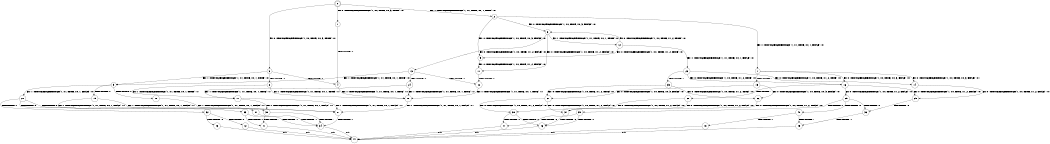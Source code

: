 digraph BCG {
size = "7, 10.5";
center = TRUE;
node [shape = circle];
0 [peripheries = 2];
0 -> 1 [label = "EX !0 !ATOMIC_EXCH_BRANCH (1, +0, TRUE, +0, 3, TRUE) !:0:"];
0 -> 2 [label = "EX !1 !ATOMIC_EXCH_BRANCH (1, +1, TRUE, +0, 1, TRUE) !:0:"];
0 -> 3 [label = "EX !0 !ATOMIC_EXCH_BRANCH (1, +0, TRUE, +0, 3, TRUE) !:0:"];
1 -> 4 [label = "TERMINATE !0"];
2 -> 5 [label = "EX !0 !ATOMIC_EXCH_BRANCH (1, +0, TRUE, +0, 3, FALSE) !:0:"];
2 -> 6 [label = "EX !0 !ATOMIC_EXCH_BRANCH (1, +0, TRUE, +0, 3, FALSE) !:0:"];
2 -> 7 [label = "EX !1 !ATOMIC_EXCH_BRANCH (1, +1, TRUE, +0, 1, FALSE) !:0:"];
3 -> 4 [label = "TERMINATE !0"];
3 -> 8 [label = "TERMINATE !0"];
3 -> 9 [label = "EX !1 !ATOMIC_EXCH_BRANCH (1, +1, TRUE, +0, 1, TRUE) !:0:"];
4 -> 10 [label = "EX !1 !ATOMIC_EXCH_BRANCH (1, +1, TRUE, +0, 1, TRUE) !:1:"];
5 -> 11 [label = "EX !0 !ATOMIC_EXCH_BRANCH (1, +0, TRUE, +1, 2, FALSE) !:0:"];
6 -> 11 [label = "EX !0 !ATOMIC_EXCH_BRANCH (1, +0, TRUE, +1, 2, FALSE) !:0:"];
6 -> 12 [label = "EX !1 !ATOMIC_EXCH_BRANCH (1, +1, TRUE, +0, 1, TRUE) !:0:"];
6 -> 13 [label = "EX !0 !ATOMIC_EXCH_BRANCH (1, +0, TRUE, +1, 2, FALSE) !:0:"];
7 -> 14 [label = "EX !0 !ATOMIC_EXCH_BRANCH (1, +0, TRUE, +0, 3, FALSE) !:0:"];
7 -> 15 [label = "TERMINATE !1"];
7 -> 16 [label = "EX !0 !ATOMIC_EXCH_BRANCH (1, +0, TRUE, +0, 3, FALSE) !:0:"];
8 -> 10 [label = "EX !1 !ATOMIC_EXCH_BRANCH (1, +1, TRUE, +0, 1, TRUE) !:1:"];
8 -> 17 [label = "EX !1 !ATOMIC_EXCH_BRANCH (1, +1, TRUE, +0, 1, TRUE) !:1:"];
9 -> 18 [label = "TERMINATE !0"];
9 -> 19 [label = "TERMINATE !0"];
9 -> 20 [label = "EX !1 !ATOMIC_EXCH_BRANCH (1, +1, TRUE, +0, 1, FALSE) !:0:"];
10 -> 21 [label = "EX !1 !ATOMIC_EXCH_BRANCH (1, +1, TRUE, +0, 1, FALSE) !:1:"];
11 -> 22 [label = "TERMINATE !0"];
12 -> 5 [label = "EX !0 !ATOMIC_EXCH_BRANCH (1, +0, TRUE, +1, 2, TRUE) !:0:"];
12 -> 23 [label = "EX !1 !ATOMIC_EXCH_BRANCH (1, +1, TRUE, +0, 1, FALSE) !:0:"];
12 -> 6 [label = "EX !0 !ATOMIC_EXCH_BRANCH (1, +0, TRUE, +1, 2, TRUE) !:0:"];
13 -> 22 [label = "TERMINATE !0"];
13 -> 24 [label = "TERMINATE !0"];
13 -> 9 [label = "EX !1 !ATOMIC_EXCH_BRANCH (1, +1, TRUE, +0, 1, TRUE) !:0:"];
14 -> 25 [label = "EX !0 !ATOMIC_EXCH_BRANCH (1, +0, TRUE, +1, 2, FALSE) !:0:"];
15 -> 26 [label = "EX !0 !ATOMIC_EXCH_BRANCH (1, +0, TRUE, +0, 3, FALSE) !:0:"];
15 -> 27 [label = "EX !0 !ATOMIC_EXCH_BRANCH (1, +0, TRUE, +0, 3, FALSE) !:0:"];
16 -> 25 [label = "EX !0 !ATOMIC_EXCH_BRANCH (1, +0, TRUE, +1, 2, FALSE) !:0:"];
16 -> 28 [label = "TERMINATE !1"];
16 -> 29 [label = "EX !0 !ATOMIC_EXCH_BRANCH (1, +0, TRUE, +1, 2, FALSE) !:0:"];
17 -> 21 [label = "EX !1 !ATOMIC_EXCH_BRANCH (1, +1, TRUE, +0, 1, FALSE) !:1:"];
17 -> 30 [label = "EX !1 !ATOMIC_EXCH_BRANCH (1, +1, TRUE, +0, 1, FALSE) !:1:"];
18 -> 21 [label = "EX !1 !ATOMIC_EXCH_BRANCH (1, +1, TRUE, +0, 1, FALSE) !:1:"];
19 -> 21 [label = "EX !1 !ATOMIC_EXCH_BRANCH (1, +1, TRUE, +0, 1, FALSE) !:1:"];
19 -> 30 [label = "EX !1 !ATOMIC_EXCH_BRANCH (1, +1, TRUE, +0, 1, FALSE) !:1:"];
20 -> 31 [label = "TERMINATE !0"];
20 -> 32 [label = "TERMINATE !1"];
20 -> 33 [label = "TERMINATE !0"];
21 -> 34 [label = "TERMINATE !1"];
22 -> 10 [label = "EX !1 !ATOMIC_EXCH_BRANCH (1, +1, TRUE, +0, 1, TRUE) !:1:"];
23 -> 14 [label = "EX !0 !ATOMIC_EXCH_BRANCH (1, +0, TRUE, +1, 2, TRUE) !:0:"];
23 -> 35 [label = "TERMINATE !1"];
23 -> 16 [label = "EX !0 !ATOMIC_EXCH_BRANCH (1, +0, TRUE, +1, 2, TRUE) !:0:"];
24 -> 10 [label = "EX !1 !ATOMIC_EXCH_BRANCH (1, +1, TRUE, +0, 1, TRUE) !:1:"];
24 -> 17 [label = "EX !1 !ATOMIC_EXCH_BRANCH (1, +1, TRUE, +0, 1, TRUE) !:1:"];
25 -> 36 [label = "TERMINATE !0"];
26 -> 37 [label = "EX !0 !ATOMIC_EXCH_BRANCH (1, +0, TRUE, +1, 2, FALSE) !:0:"];
27 -> 37 [label = "EX !0 !ATOMIC_EXCH_BRANCH (1, +0, TRUE, +1, 2, FALSE) !:0:"];
27 -> 38 [label = "EX !0 !ATOMIC_EXCH_BRANCH (1, +0, TRUE, +1, 2, FALSE) !:0:"];
28 -> 37 [label = "EX !0 !ATOMIC_EXCH_BRANCH (1, +0, TRUE, +1, 2, FALSE) !:0:"];
28 -> 38 [label = "EX !0 !ATOMIC_EXCH_BRANCH (1, +0, TRUE, +1, 2, FALSE) !:0:"];
29 -> 36 [label = "TERMINATE !0"];
29 -> 39 [label = "TERMINATE !1"];
29 -> 40 [label = "TERMINATE !0"];
30 -> 34 [label = "TERMINATE !1"];
30 -> 41 [label = "TERMINATE !1"];
31 -> 34 [label = "TERMINATE !1"];
32 -> 42 [label = "TERMINATE !0"];
32 -> 43 [label = "TERMINATE !0"];
33 -> 34 [label = "TERMINATE !1"];
33 -> 41 [label = "TERMINATE !1"];
34 -> 44 [label = "exit"];
35 -> 26 [label = "EX !0 !ATOMIC_EXCH_BRANCH (1, +0, TRUE, +1, 2, TRUE) !:0:"];
35 -> 27 [label = "EX !0 !ATOMIC_EXCH_BRANCH (1, +0, TRUE, +1, 2, TRUE) !:0:"];
36 -> 45 [label = "TERMINATE !1"];
37 -> 46 [label = "TERMINATE !0"];
38 -> 46 [label = "TERMINATE !0"];
38 -> 47 [label = "TERMINATE !0"];
39 -> 46 [label = "TERMINATE !0"];
39 -> 47 [label = "TERMINATE !0"];
40 -> 45 [label = "TERMINATE !1"];
40 -> 48 [label = "TERMINATE !1"];
41 -> 44 [label = "exit"];
42 -> 44 [label = "exit"];
43 -> 44 [label = "exit"];
45 -> 44 [label = "exit"];
46 -> 44 [label = "exit"];
47 -> 44 [label = "exit"];
48 -> 44 [label = "exit"];
}
